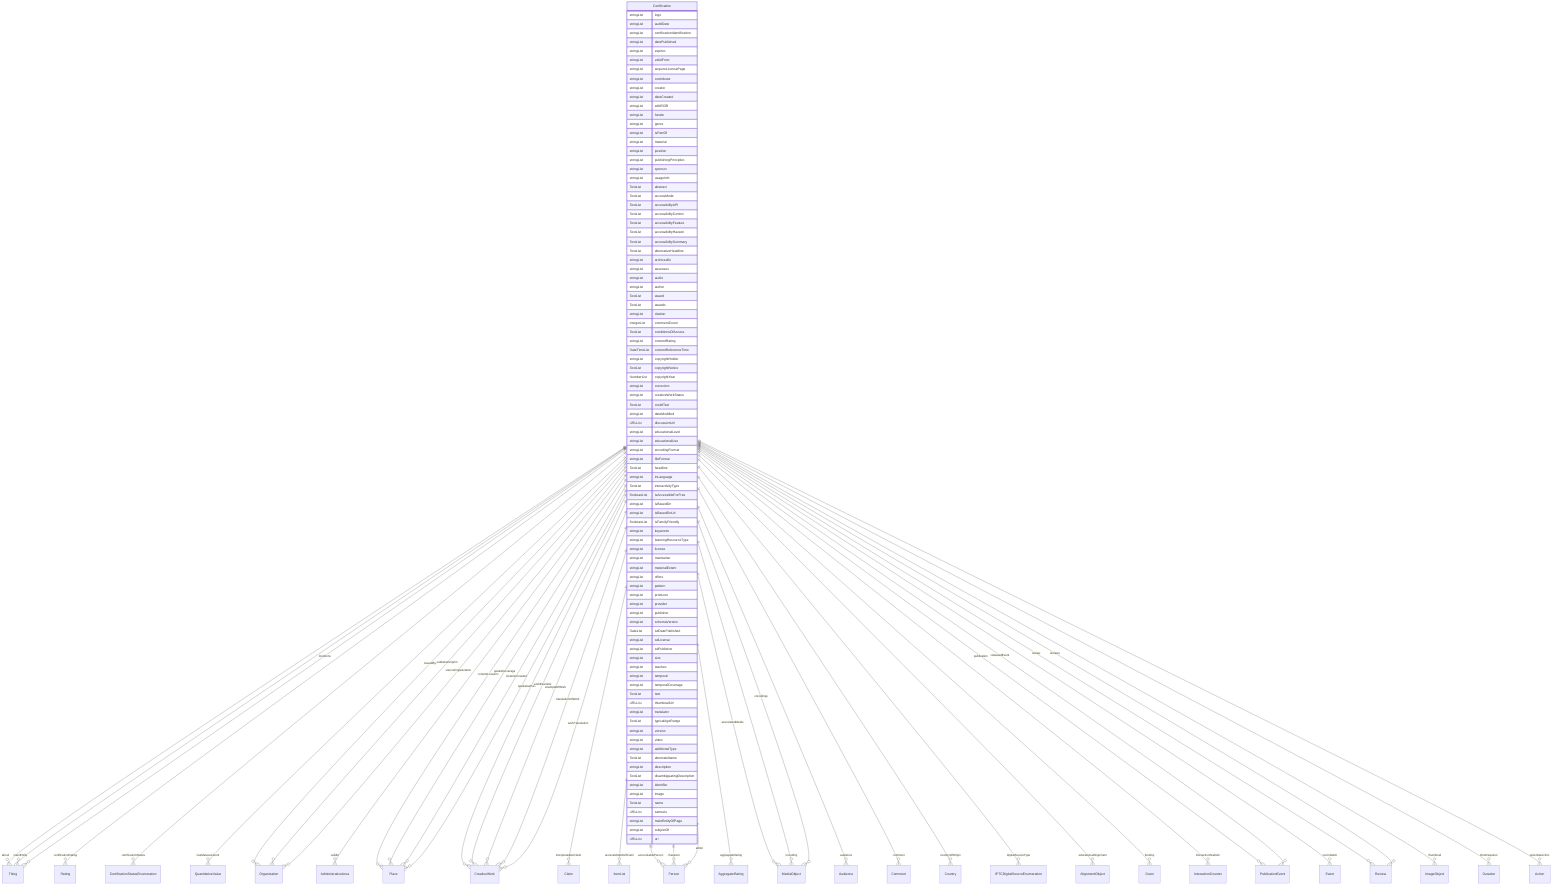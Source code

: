 erDiagram
Certification {
    stringList logo  
    stringList auditDate  
    stringList certificationIdentification  
    stringList datePublished  
    stringList expires  
    stringList validFrom  
    stringList acquireLicensePage  
    stringList contributor  
    stringList creator  
    stringList dateCreated  
    stringList editEIDR  
    stringList funder  
    stringList genre  
    stringList isPartOf  
    stringList material  
    stringList position  
    stringList publishingPrinciples  
    stringList sponsor  
    stringList usageInfo  
    TextList abstract  
    TextList accessMode  
    TextList accessibilityAPI  
    TextList accessibilityControl  
    TextList accessibilityFeature  
    TextList accessibilityHazard  
    TextList accessibilitySummary  
    TextList alternativeHeadline  
    stringList archivedAt  
    stringList assesses  
    stringList audio  
    stringList author  
    TextList award  
    TextList awards  
    stringList citation  
    IntegerList commentCount  
    TextList conditionsOfAccess  
    stringList contentRating  
    DateTimeList contentReferenceTime  
    stringList copyrightHolder  
    TextList copyrightNotice  
    NumberList copyrightYear  
    stringList correction  
    stringList creativeWorkStatus  
    TextList creditText  
    stringList dateModified  
    URLList discussionUrl  
    stringList educationalLevel  
    stringList educationalUse  
    stringList encodingFormat  
    stringList fileFormat  
    TextList headline  
    stringList inLanguage  
    TextList interactivityType  
    BooleanList isAccessibleForFree  
    stringList isBasedOn  
    stringList isBasedOnUrl  
    BooleanList isFamilyFriendly  
    stringList keywords  
    stringList learningResourceType  
    stringList license  
    stringList maintainer  
    stringList materialExtent  
    stringList offers  
    stringList pattern  
    stringList producer  
    stringList provider  
    stringList publisher  
    stringList schemaVersion  
    DateList sdDatePublished  
    stringList sdLicense  
    stringList sdPublisher  
    stringList size  
    stringList teaches  
    stringList temporal  
    stringList temporalCoverage  
    TextList text  
    URLList thumbnailUrl  
    stringList translator  
    TextList typicalAgeRange  
    stringList version  
    stringList video  
    stringList additionalType  
    TextList alternateName  
    stringList description  
    TextList disambiguatingDescription  
    stringList identifier  
    stringList image  
    TextList name  
    URLList sameAs  
    stringList mainEntityOfPage  
    stringList subjectOf  
    URLList url  
}

Certification ||--}o Thing : "about"
Certification ||--}o Rating : "certificationRating"
Certification ||--}o CertificationStatusEnumeration : "certificationStatus"
Certification ||--}o QuantitativeValue : "hasMeasurement"
Certification ||--}o Organization : "issuedBy"
Certification ||--}o AdministrativeArea : "validIn"
Certification ||--}o Place : "contentLocation"
Certification ||--}o CreativeWork : "hasPart"
Certification ||--}o Claim : "interpretedAsClaim"
Certification ||--}o Thing : "mainEntity"
Certification ||--}o Place : "spatialCoverage"
Certification ||--}o CreativeWork : "workExample"
Certification ||--}o ItemList : "accessModeSufficient"
Certification ||--}o Person : "accountablePerson"
Certification ||--}o AggregateRating : "aggregateRating"
Certification ||--}o MediaObject : "associatedMedia"
Certification ||--}o Audience : "audience"
Certification ||--}o Person : "character"
Certification ||--}o Comment : "comment"
Certification ||--}o Country : "countryOfOrigin"
Certification ||--}o IPTCDigitalSourceEnumeration : "digitalSourceType"
Certification ||--}o Person : "editor"
Certification ||--}o AlignmentObject : "educationalAlignment"
Certification ||--}o MediaObject : "encoding"
Certification ||--}o MediaObject : "encodings"
Certification ||--}o CreativeWork : "exampleOfWork"
Certification ||--}o Grant : "funding"
Certification ||--}o InteractionCounter : "interactionStatistic"
Certification ||--}o Place : "locationCreated"
Certification ||--}o Thing : "mentions"
Certification ||--}o PublicationEvent : "publication"
Certification ||--}o Organization : "publisherImprint"
Certification ||--}o Event : "recordedAt"
Certification ||--}o PublicationEvent : "releasedEvent"
Certification ||--}o Review : "review"
Certification ||--}o Review : "reviews"
Certification ||--}o Organization : "sourceOrganization"
Certification ||--}o Place : "spatial"
Certification ||--}o ImageObject : "thumbnail"
Certification ||--}o Duration : "timeRequired"
Certification ||--}o CreativeWork : "translationOfWork"
Certification ||--}o CreativeWork : "workTranslation"
Certification ||--}o Action : "potentialAction"